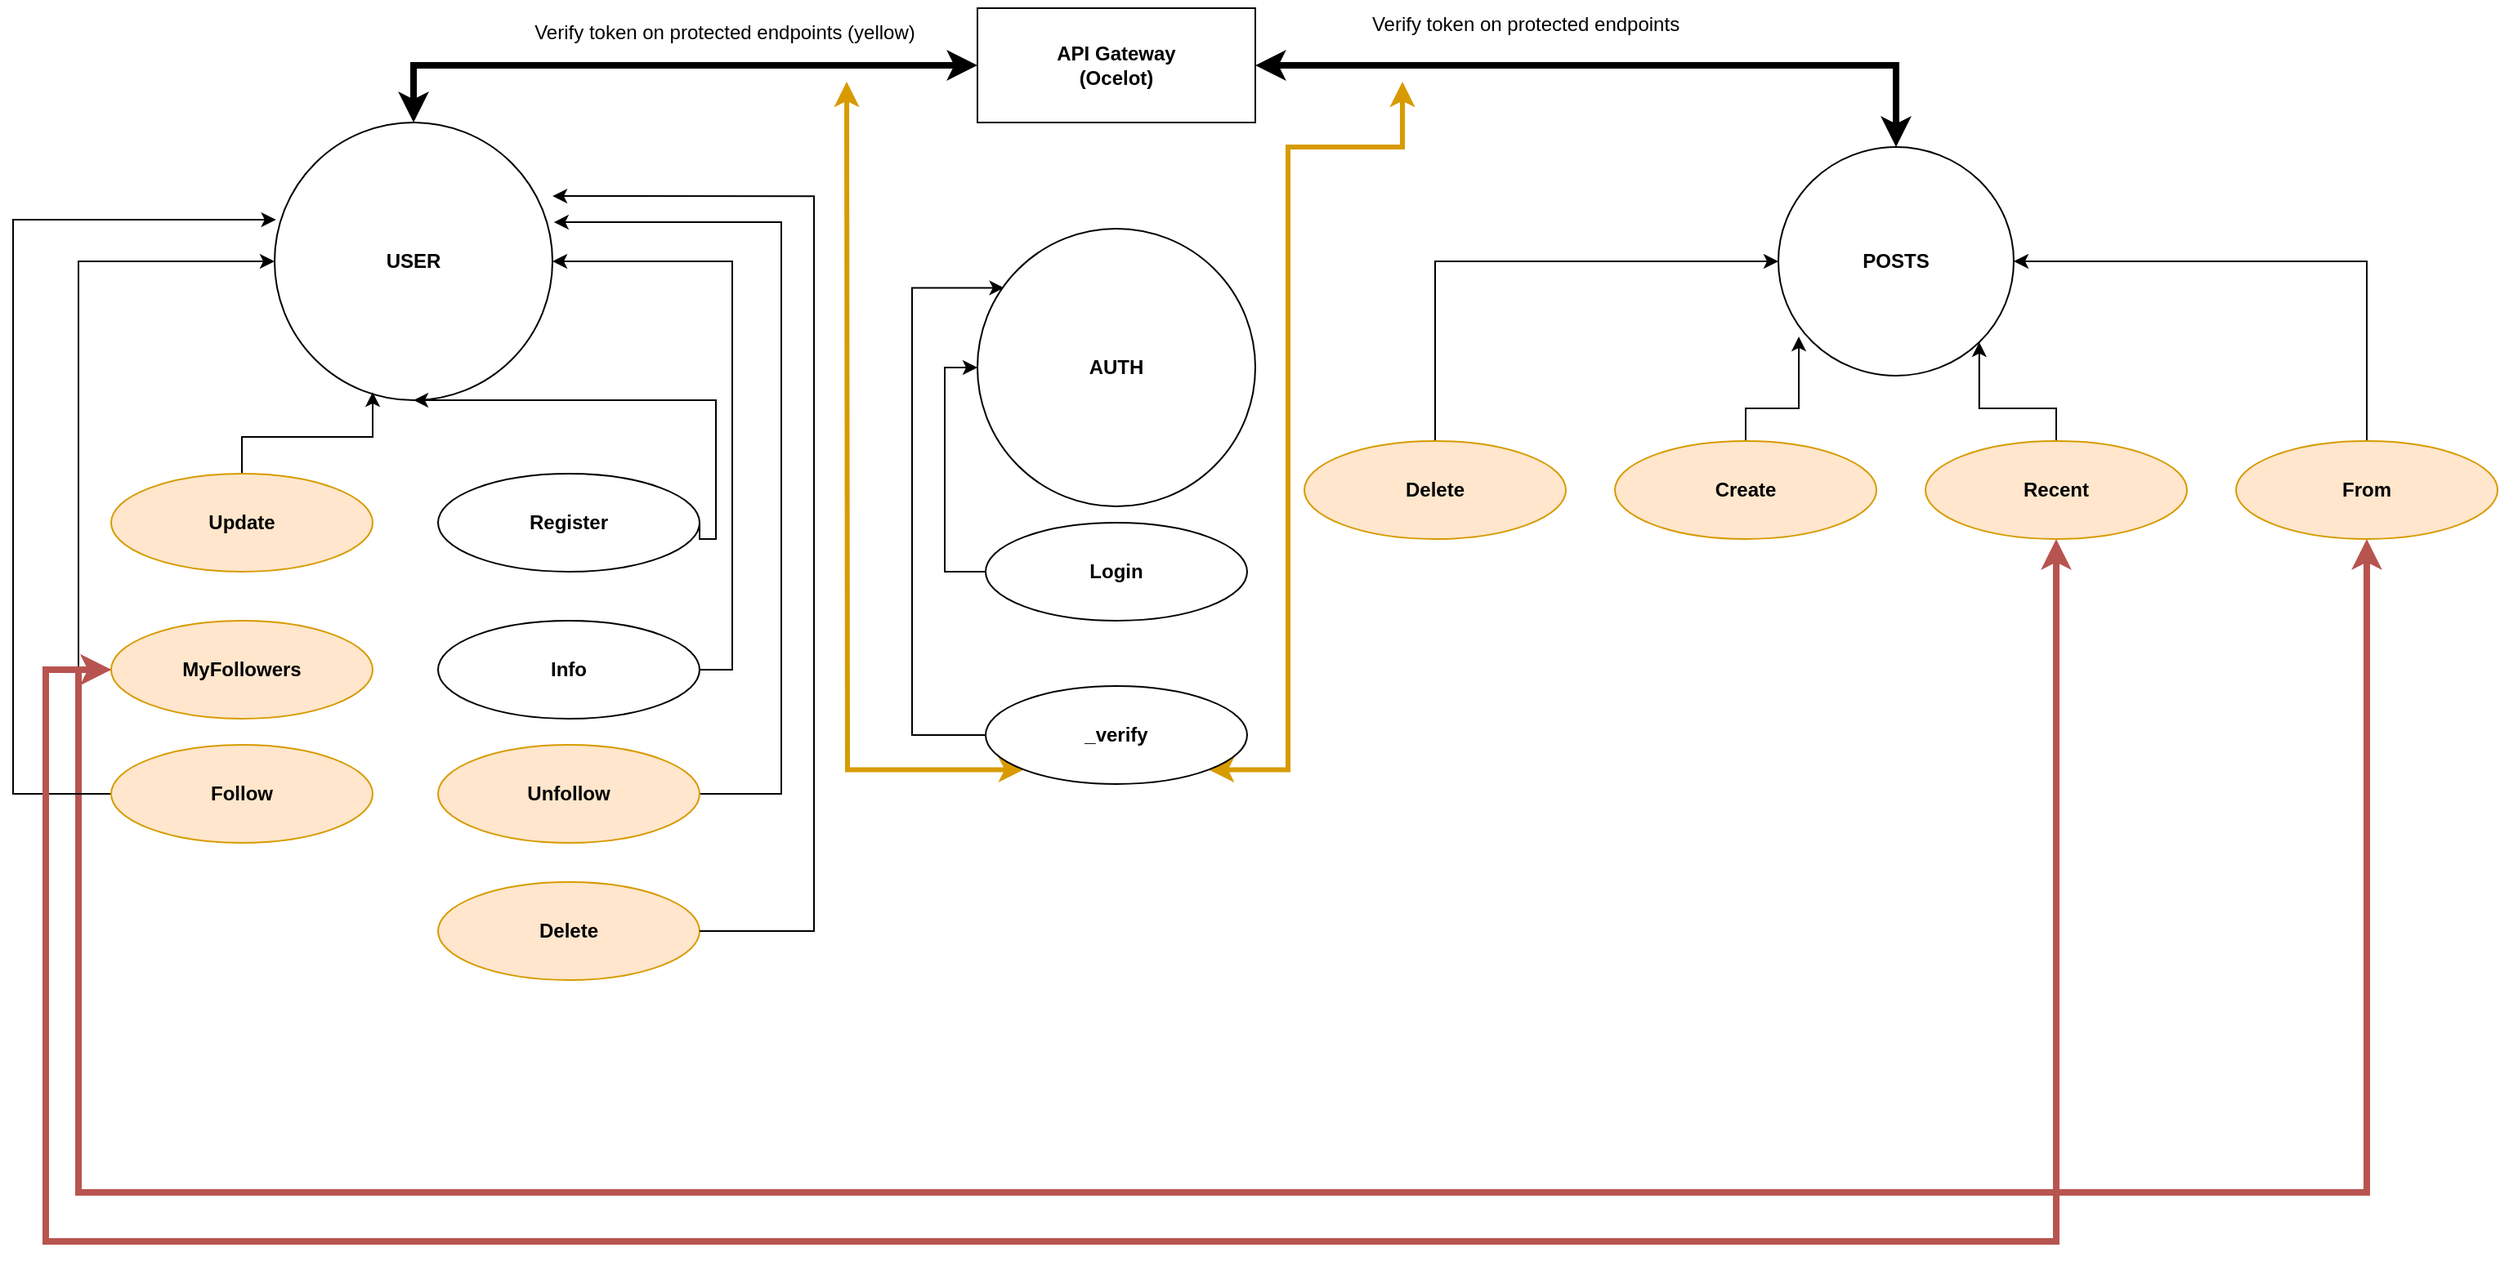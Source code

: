 <mxfile version="20.8.16" type="device"><diagram id="asy4f17KfHKMqCq9phd4" name="Page-1"><mxGraphModel dx="2516" dy="1262" grid="1" gridSize="10" guides="1" tooltips="1" connect="1" arrows="1" fold="1" page="1" pageScale="1" pageWidth="827" pageHeight="1169" math="0" shadow="0"><root><mxCell id="0"/><mxCell id="1" parent="0"/><mxCell id="EYJHv5PyzQt3KCArx3Y2-1" value="API Gateway&lt;br&gt;(Ocelot)" style="rounded=0;whiteSpace=wrap;html=1;fontStyle=1" parent="1" vertex="1"><mxGeometry x="-120" y="25" width="170" height="70" as="geometry"/></mxCell><mxCell id="EYJHv5PyzQt3KCArx3Y2-49" style="edgeStyle=orthogonalEdgeStyle;rounded=0;orthogonalLoop=1;jettySize=auto;html=1;exitX=0.5;exitY=0;exitDx=0;exitDy=0;entryX=0;entryY=0.5;entryDx=0;entryDy=0;startArrow=classic;startFill=1;strokeWidth=4;" parent="1" source="EYJHv5PyzQt3KCArx3Y2-18" target="EYJHv5PyzQt3KCArx3Y2-1" edge="1"><mxGeometry relative="1" as="geometry"/></mxCell><mxCell id="EYJHv5PyzQt3KCArx3Y2-18" value="&lt;b&gt;USER&lt;/b&gt;" style="ellipse;whiteSpace=wrap;html=1;" parent="1" vertex="1"><mxGeometry x="-550" y="95" width="170" height="170" as="geometry"/></mxCell><mxCell id="EYJHv5PyzQt3KCArx3Y2-50" style="edgeStyle=orthogonalEdgeStyle;rounded=0;orthogonalLoop=1;jettySize=auto;html=1;exitX=0.5;exitY=0;exitDx=0;exitDy=0;entryX=1;entryY=0.5;entryDx=0;entryDy=0;startArrow=classic;startFill=1;strokeWidth=4;" parent="1" source="EYJHv5PyzQt3KCArx3Y2-19" target="EYJHv5PyzQt3KCArx3Y2-1" edge="1"><mxGeometry relative="1" as="geometry"/></mxCell><mxCell id="EYJHv5PyzQt3KCArx3Y2-19" value="&lt;b&gt;POSTS&lt;/b&gt;" style="ellipse;whiteSpace=wrap;html=1;" parent="1" vertex="1"><mxGeometry x="370" y="110" width="144" height="140" as="geometry"/></mxCell><mxCell id="EYJHv5PyzQt3KCArx3Y2-33" style="edgeStyle=orthogonalEdgeStyle;rounded=0;orthogonalLoop=1;jettySize=auto;html=1;exitX=0.5;exitY=0;exitDx=0;exitDy=0;entryX=0.087;entryY=0.829;entryDx=0;entryDy=0;entryPerimeter=0;" parent="1" source="EYJHv5PyzQt3KCArx3Y2-20" target="EYJHv5PyzQt3KCArx3Y2-19" edge="1"><mxGeometry relative="1" as="geometry"/></mxCell><mxCell id="EYJHv5PyzQt3KCArx3Y2-20" value="&lt;b&gt;Create&lt;br&gt;&lt;/b&gt;" style="ellipse;whiteSpace=wrap;html=1;fillColor=#ffe6cc;strokeColor=#d79b00;" parent="1" vertex="1"><mxGeometry x="270" y="290" width="160" height="60" as="geometry"/></mxCell><mxCell id="EYJHv5PyzQt3KCArx3Y2-32" style="edgeStyle=orthogonalEdgeStyle;rounded=0;orthogonalLoop=1;jettySize=auto;html=1;exitX=0.5;exitY=0;exitDx=0;exitDy=0;entryX=0;entryY=0.5;entryDx=0;entryDy=0;" parent="1" source="EYJHv5PyzQt3KCArx3Y2-21" target="EYJHv5PyzQt3KCArx3Y2-19" edge="1"><mxGeometry relative="1" as="geometry"/></mxCell><mxCell id="EYJHv5PyzQt3KCArx3Y2-21" value="&lt;b&gt;Delete&lt;br&gt;&lt;/b&gt;" style="ellipse;whiteSpace=wrap;html=1;fillColor=#ffe6cc;strokeColor=#d79b00;" parent="1" vertex="1"><mxGeometry x="80" y="290" width="160" height="60" as="geometry"/></mxCell><mxCell id="EYJHv5PyzQt3KCArx3Y2-42" style="edgeStyle=orthogonalEdgeStyle;rounded=0;orthogonalLoop=1;jettySize=auto;html=1;exitX=1;exitY=0.5;exitDx=0;exitDy=0;entryX=0.5;entryY=1;entryDx=0;entryDy=0;" parent="1" source="EYJHv5PyzQt3KCArx3Y2-22" target="EYJHv5PyzQt3KCArx3Y2-18" edge="1"><mxGeometry relative="1" as="geometry"><Array as="points"><mxPoint x="-280" y="350"/><mxPoint x="-280" y="265"/></Array></mxGeometry></mxCell><mxCell id="EYJHv5PyzQt3KCArx3Y2-22" value="&lt;b&gt;Register&lt;br&gt;&lt;/b&gt;" style="ellipse;whiteSpace=wrap;html=1;" parent="1" vertex="1"><mxGeometry x="-450" y="310" width="160" height="60" as="geometry"/></mxCell><mxCell id="EYJHv5PyzQt3KCArx3Y2-37" style="edgeStyle=orthogonalEdgeStyle;rounded=0;orthogonalLoop=1;jettySize=auto;html=1;exitX=0.5;exitY=0;exitDx=0;exitDy=0;entryX=0.353;entryY=0.971;entryDx=0;entryDy=0;entryPerimeter=0;" parent="1" source="EYJHv5PyzQt3KCArx3Y2-24" target="EYJHv5PyzQt3KCArx3Y2-18" edge="1"><mxGeometry relative="1" as="geometry"/></mxCell><mxCell id="EYJHv5PyzQt3KCArx3Y2-24" value="&lt;b&gt;Update&lt;br&gt;&lt;/b&gt;" style="ellipse;whiteSpace=wrap;html=1;fillColor=#ffe6cc;strokeColor=#d79b00;" parent="1" vertex="1"><mxGeometry x="-650" y="310" width="160" height="60" as="geometry"/></mxCell><mxCell id="EYJHv5PyzQt3KCArx3Y2-39" style="edgeStyle=orthogonalEdgeStyle;rounded=0;orthogonalLoop=1;jettySize=auto;html=1;exitX=1;exitY=0.5;exitDx=0;exitDy=0;entryX=1;entryY=0.5;entryDx=0;entryDy=0;" parent="1" source="EYJHv5PyzQt3KCArx3Y2-25" target="EYJHv5PyzQt3KCArx3Y2-18" edge="1"><mxGeometry relative="1" as="geometry"><mxPoint x="-340" y="180" as="targetPoint"/></mxGeometry></mxCell><mxCell id="EYJHv5PyzQt3KCArx3Y2-25" value="&lt;b&gt;Info&lt;br&gt;&lt;/b&gt;" style="ellipse;whiteSpace=wrap;html=1;" parent="1" vertex="1"><mxGeometry x="-450" y="400" width="160" height="60" as="geometry"/></mxCell><mxCell id="EYJHv5PyzQt3KCArx3Y2-38" style="edgeStyle=orthogonalEdgeStyle;rounded=0;orthogonalLoop=1;jettySize=auto;html=1;exitX=0;exitY=0.5;exitDx=0;exitDy=0;entryX=0;entryY=0.5;entryDx=0;entryDy=0;" parent="1" source="EYJHv5PyzQt3KCArx3Y2-26" target="EYJHv5PyzQt3KCArx3Y2-18" edge="1"><mxGeometry relative="1" as="geometry"/></mxCell><mxCell id="EYJHv5PyzQt3KCArx3Y2-43" style="edgeStyle=orthogonalEdgeStyle;rounded=0;orthogonalLoop=1;jettySize=auto;html=1;exitX=0;exitY=0.5;exitDx=0;exitDy=0;entryX=0.5;entryY=1;entryDx=0;entryDy=0;fillColor=#f8cecc;strokeColor=#b85450;strokeWidth=4;startArrow=classic;startFill=1;" parent="1" source="EYJHv5PyzQt3KCArx3Y2-26" target="EYJHv5PyzQt3KCArx3Y2-31" edge="1"><mxGeometry relative="1" as="geometry"><Array as="points"><mxPoint x="-670" y="430"/><mxPoint x="-670" y="750"/><mxPoint x="730" y="750"/></Array></mxGeometry></mxCell><mxCell id="EYJHv5PyzQt3KCArx3Y2-26" value="&lt;b&gt;MyFollowers&lt;br&gt;&lt;/b&gt;" style="ellipse;whiteSpace=wrap;html=1;fillColor=#ffe6cc;strokeColor=#d79b00;" parent="1" vertex="1"><mxGeometry x="-650" y="400" width="160" height="60" as="geometry"/></mxCell><mxCell id="EYJHv5PyzQt3KCArx3Y2-41" style="edgeStyle=orthogonalEdgeStyle;rounded=0;orthogonalLoop=1;jettySize=auto;html=1;exitX=0;exitY=0.5;exitDx=0;exitDy=0;entryX=0.005;entryY=0.35;entryDx=0;entryDy=0;entryPerimeter=0;" parent="1" source="EYJHv5PyzQt3KCArx3Y2-27" target="EYJHv5PyzQt3KCArx3Y2-18" edge="1"><mxGeometry relative="1" as="geometry"><Array as="points"><mxPoint x="-710" y="506"/><mxPoint x="-710" y="155"/></Array></mxGeometry></mxCell><mxCell id="EYJHv5PyzQt3KCArx3Y2-27" value="&lt;b&gt;Follow&lt;br&gt;&lt;/b&gt;" style="ellipse;whiteSpace=wrap;html=1;fillColor=#ffe6cc;strokeColor=#d79b00;" parent="1" vertex="1"><mxGeometry x="-650" y="476" width="160" height="60" as="geometry"/></mxCell><mxCell id="EYJHv5PyzQt3KCArx3Y2-40" style="edgeStyle=orthogonalEdgeStyle;rounded=0;orthogonalLoop=1;jettySize=auto;html=1;exitX=1;exitY=0.5;exitDx=0;exitDy=0;entryX=1.005;entryY=0.359;entryDx=0;entryDy=0;entryPerimeter=0;" parent="1" source="EYJHv5PyzQt3KCArx3Y2-28" target="EYJHv5PyzQt3KCArx3Y2-18" edge="1"><mxGeometry relative="1" as="geometry"><Array as="points"><mxPoint x="-240" y="506"/><mxPoint x="-240" y="156"/></Array></mxGeometry></mxCell><mxCell id="EYJHv5PyzQt3KCArx3Y2-28" value="&lt;b&gt;Unfollow&lt;br&gt;&lt;/b&gt;" style="ellipse;whiteSpace=wrap;html=1;fillColor=#ffe6cc;strokeColor=#d79b00;" parent="1" vertex="1"><mxGeometry x="-450" y="476" width="160" height="60" as="geometry"/></mxCell><mxCell id="EYJHv5PyzQt3KCArx3Y2-34" style="edgeStyle=orthogonalEdgeStyle;rounded=0;orthogonalLoop=1;jettySize=auto;html=1;exitX=0.5;exitY=0;exitDx=0;exitDy=0;entryX=1;entryY=1;entryDx=0;entryDy=0;" parent="1" source="EYJHv5PyzQt3KCArx3Y2-30" target="EYJHv5PyzQt3KCArx3Y2-19" edge="1"><mxGeometry relative="1" as="geometry"/></mxCell><mxCell id="EYJHv5PyzQt3KCArx3Y2-44" style="edgeStyle=orthogonalEdgeStyle;rounded=0;orthogonalLoop=1;jettySize=auto;html=1;exitX=0.5;exitY=1;exitDx=0;exitDy=0;entryX=0;entryY=0.5;entryDx=0;entryDy=0;startArrow=classic;startFill=1;strokeWidth=4;fillColor=#f8cecc;strokeColor=#b85450;" parent="1" source="EYJHv5PyzQt3KCArx3Y2-30" target="EYJHv5PyzQt3KCArx3Y2-26" edge="1"><mxGeometry relative="1" as="geometry"><Array as="points"><mxPoint x="540" y="780"/><mxPoint x="-690" y="780"/><mxPoint x="-690" y="430"/></Array></mxGeometry></mxCell><mxCell id="EYJHv5PyzQt3KCArx3Y2-30" value="&lt;b&gt;Recent&lt;br&gt;&lt;/b&gt;" style="ellipse;whiteSpace=wrap;html=1;fillColor=#ffe6cc;strokeColor=#d79b00;" parent="1" vertex="1"><mxGeometry x="460" y="290" width="160" height="60" as="geometry"/></mxCell><mxCell id="EYJHv5PyzQt3KCArx3Y2-35" style="edgeStyle=orthogonalEdgeStyle;rounded=0;orthogonalLoop=1;jettySize=auto;html=1;exitX=0.5;exitY=0;exitDx=0;exitDy=0;entryX=1;entryY=0.5;entryDx=0;entryDy=0;" parent="1" source="EYJHv5PyzQt3KCArx3Y2-31" target="EYJHv5PyzQt3KCArx3Y2-19" edge="1"><mxGeometry relative="1" as="geometry"/></mxCell><mxCell id="EYJHv5PyzQt3KCArx3Y2-31" value="&lt;b&gt;From&lt;br&gt;&lt;/b&gt;" style="ellipse;whiteSpace=wrap;html=1;fillColor=#ffe6cc;strokeColor=#d79b00;" parent="1" vertex="1"><mxGeometry x="650" y="290" width="160" height="60" as="geometry"/></mxCell><mxCell id="d3HA-_10GVYAvHKLjYZ7-9" style="edgeStyle=orthogonalEdgeStyle;rounded=0;orthogonalLoop=1;jettySize=auto;html=1;exitX=0;exitY=0.5;exitDx=0;exitDy=0;entryX=0.096;entryY=0.213;entryDx=0;entryDy=0;entryPerimeter=0;" edge="1" parent="1" source="EYJHv5PyzQt3KCArx3Y2-45" target="d3HA-_10GVYAvHKLjYZ7-1"><mxGeometry relative="1" as="geometry"><Array as="points"><mxPoint x="-160" y="470"/><mxPoint x="-160" y="196"/></Array></mxGeometry></mxCell><mxCell id="d3HA-_10GVYAvHKLjYZ7-10" style="edgeStyle=orthogonalEdgeStyle;rounded=0;orthogonalLoop=1;jettySize=auto;html=1;exitX=0;exitY=1;exitDx=0;exitDy=0;startArrow=classic;startFill=1;strokeWidth=3;fillColor=#ffe6cc;strokeColor=#d79b00;" edge="1" parent="1" source="EYJHv5PyzQt3KCArx3Y2-45"><mxGeometry relative="1" as="geometry"><mxPoint x="-200" y="70" as="targetPoint"/></mxGeometry></mxCell><mxCell id="d3HA-_10GVYAvHKLjYZ7-12" style="edgeStyle=orthogonalEdgeStyle;rounded=0;orthogonalLoop=1;jettySize=auto;html=1;exitX=1;exitY=1;exitDx=0;exitDy=0;strokeWidth=3;startArrow=classic;startFill=1;fillColor=#ffe6cc;strokeColor=#d79b00;" edge="1" parent="1" source="EYJHv5PyzQt3KCArx3Y2-45"><mxGeometry relative="1" as="geometry"><mxPoint x="140" y="70" as="targetPoint"/><Array as="points"><mxPoint x="70" y="491"/><mxPoint x="70" y="110"/><mxPoint x="140" y="110"/></Array></mxGeometry></mxCell><mxCell id="EYJHv5PyzQt3KCArx3Y2-45" value="&lt;b&gt;_verify&lt;br&gt;&lt;/b&gt;" style="ellipse;whiteSpace=wrap;html=1;" parent="1" vertex="1"><mxGeometry x="-115" y="440" width="160" height="60" as="geometry"/></mxCell><mxCell id="d3HA-_10GVYAvHKLjYZ7-1" value="&lt;b&gt;AUTH&lt;/b&gt;" style="ellipse;whiteSpace=wrap;html=1;" vertex="1" parent="1"><mxGeometry x="-120" y="160" width="170" height="170" as="geometry"/></mxCell><mxCell id="d3HA-_10GVYAvHKLjYZ7-8" style="edgeStyle=orthogonalEdgeStyle;rounded=0;orthogonalLoop=1;jettySize=auto;html=1;exitX=0;exitY=0.5;exitDx=0;exitDy=0;entryX=0;entryY=0.5;entryDx=0;entryDy=0;" edge="1" parent="1" source="d3HA-_10GVYAvHKLjYZ7-2" target="d3HA-_10GVYAvHKLjYZ7-1"><mxGeometry relative="1" as="geometry"/></mxCell><mxCell id="d3HA-_10GVYAvHKLjYZ7-2" value="&lt;b&gt;Login&lt;/b&gt;" style="ellipse;whiteSpace=wrap;html=1;" vertex="1" parent="1"><mxGeometry x="-115" y="340" width="160" height="60" as="geometry"/></mxCell><mxCell id="d3HA-_10GVYAvHKLjYZ7-3" value="&lt;b&gt;Delete&lt;br&gt;&lt;/b&gt;" style="ellipse;whiteSpace=wrap;html=1;fillColor=#ffe6cc;strokeColor=#d79b00;" vertex="1" parent="1"><mxGeometry x="-450" y="560" width="160" height="60" as="geometry"/></mxCell><mxCell id="d3HA-_10GVYAvHKLjYZ7-5" style="edgeStyle=orthogonalEdgeStyle;rounded=0;orthogonalLoop=1;jettySize=auto;html=1;exitX=1;exitY=0.5;exitDx=0;exitDy=0;entryX=1;entryY=0.265;entryDx=0;entryDy=0;entryPerimeter=0;" edge="1" parent="1" source="d3HA-_10GVYAvHKLjYZ7-3" target="EYJHv5PyzQt3KCArx3Y2-18"><mxGeometry relative="1" as="geometry"><Array as="points"><mxPoint x="-220" y="590"/><mxPoint x="-220" y="140"/></Array><mxPoint x="-230.85" y="490" as="sourcePoint"/><mxPoint x="-320.0" y="140.03" as="targetPoint"/></mxGeometry></mxCell><mxCell id="d3HA-_10GVYAvHKLjYZ7-13" value="Verify token on protected endpoints" style="text;html=1;align=center;verticalAlign=middle;resizable=0;points=[];autosize=1;strokeColor=none;fillColor=none;" vertex="1" parent="1"><mxGeometry x="110" y="20" width="210" height="30" as="geometry"/></mxCell><mxCell id="d3HA-_10GVYAvHKLjYZ7-14" value="Verify token on protected endpoints (yellow)" style="text;html=1;align=center;verticalAlign=middle;resizable=0;points=[];autosize=1;strokeColor=none;fillColor=none;" vertex="1" parent="1"><mxGeometry x="-405" y="25" width="260" height="30" as="geometry"/></mxCell></root></mxGraphModel></diagram></mxfile>
